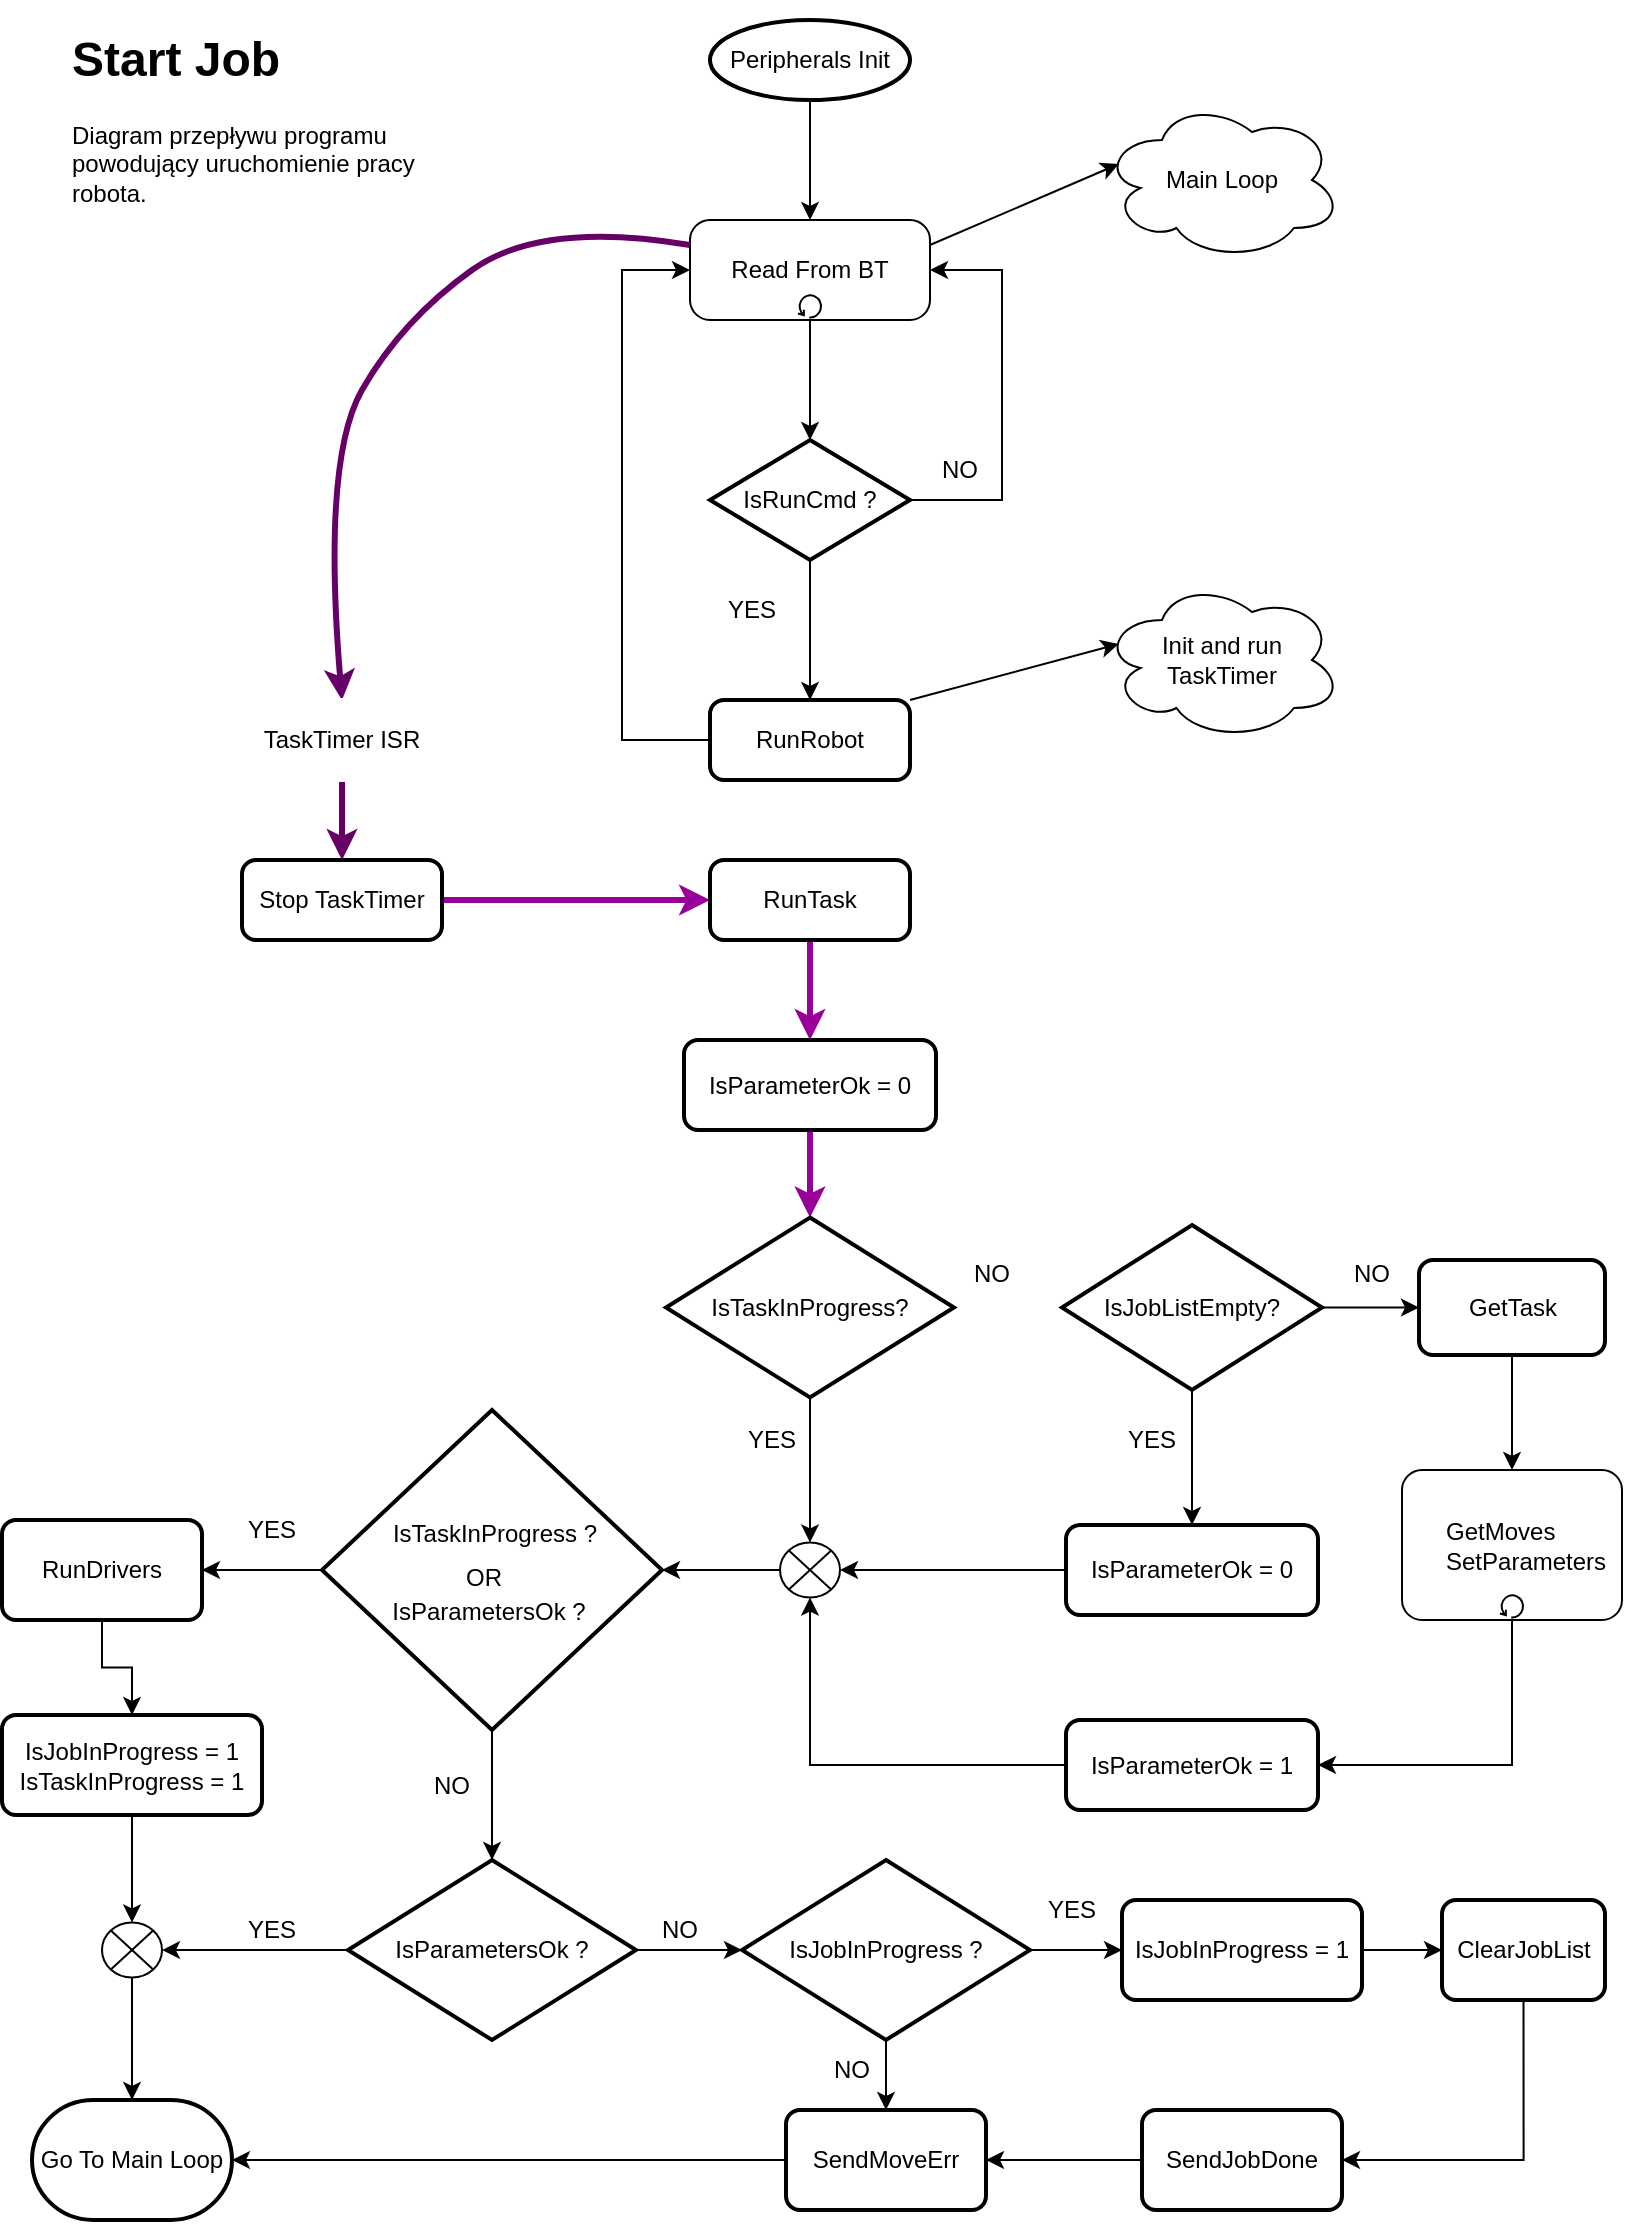 <mxfile version="20.2.3" type="device"><diagram id="4WzZaKZJ-6dsWtD7cE_4" name="Strona-1"><mxGraphModel dx="1410" dy="1042" grid="1" gridSize="10" guides="1" tooltips="1" connect="1" arrows="1" fold="1" page="1" pageScale="1" pageWidth="827" pageHeight="1169" math="0" shadow="0"><root><mxCell id="0"/><mxCell id="1" parent="0"/><mxCell id="jFLSDeMe10YX1U5kNGFa-3" value="&lt;h1&gt;Start Job&lt;/h1&gt;&lt;p&gt;Diagram przepływu programu powodujący uruchomienie pracy robota.&lt;/p&gt;" style="text;html=1;strokeColor=none;fillColor=none;spacing=5;spacingTop=-20;whiteSpace=wrap;overflow=hidden;rounded=0;" parent="1" vertex="1"><mxGeometry x="40" y="30" width="190" height="100" as="geometry"/></mxCell><mxCell id="jFLSDeMe10YX1U5kNGFa-32" value="" style="edgeStyle=orthogonalEdgeStyle;rounded=0;orthogonalLoop=1;jettySize=auto;html=1;" parent="1" source="jFLSDeMe10YX1U5kNGFa-8" target="jFLSDeMe10YX1U5kNGFa-31" edge="1"><mxGeometry relative="1" as="geometry"/></mxCell><mxCell id="jFLSDeMe10YX1U5kNGFa-8" value="Peripherals Init" style="strokeWidth=2;html=1;shape=mxgraph.flowchart.start_1;whiteSpace=wrap;" parent="1" vertex="1"><mxGeometry x="364" y="30" width="100" height="40" as="geometry"/></mxCell><mxCell id="jFLSDeMe10YX1U5kNGFa-41" style="edgeStyle=orthogonalEdgeStyle;rounded=0;orthogonalLoop=1;jettySize=auto;html=1;exitX=0;exitY=0.5;exitDx=0;exitDy=0;entryX=0;entryY=0.5;entryDx=0;entryDy=0;entryPerimeter=0;" parent="1" source="jFLSDeMe10YX1U5kNGFa-9" target="jFLSDeMe10YX1U5kNGFa-31" edge="1"><mxGeometry relative="1" as="geometry"><Array as="points"><mxPoint x="320" y="390"/><mxPoint x="320" y="155"/></Array></mxGeometry></mxCell><mxCell id="jFLSDeMe10YX1U5kNGFa-9" value="RunRobot" style="rounded=1;whiteSpace=wrap;html=1;absoluteArcSize=1;arcSize=14;strokeWidth=2;" parent="1" vertex="1"><mxGeometry x="364" y="370" width="100" height="40" as="geometry"/></mxCell><mxCell id="jFLSDeMe10YX1U5kNGFa-34" style="edgeStyle=orthogonalEdgeStyle;rounded=0;orthogonalLoop=1;jettySize=auto;html=1;exitX=1;exitY=0.5;exitDx=0;exitDy=0;exitPerimeter=0;entryX=1;entryY=0.5;entryDx=0;entryDy=0;entryPerimeter=0;" parent="1" source="jFLSDeMe10YX1U5kNGFa-21" target="jFLSDeMe10YX1U5kNGFa-31" edge="1"><mxGeometry relative="1" as="geometry"><Array as="points"><mxPoint x="510" y="270"/><mxPoint x="510" y="155"/></Array></mxGeometry></mxCell><mxCell id="jFLSDeMe10YX1U5kNGFa-40" value="" style="edgeStyle=orthogonalEdgeStyle;rounded=0;orthogonalLoop=1;jettySize=auto;html=1;" parent="1" source="jFLSDeMe10YX1U5kNGFa-21" target="jFLSDeMe10YX1U5kNGFa-9" edge="1"><mxGeometry relative="1" as="geometry"/></mxCell><mxCell id="jFLSDeMe10YX1U5kNGFa-21" value="IsRunCmd ?" style="strokeWidth=2;html=1;shape=mxgraph.flowchart.decision;whiteSpace=wrap;" parent="1" vertex="1"><mxGeometry x="364" y="240" width="100" height="60" as="geometry"/></mxCell><mxCell id="jFLSDeMe10YX1U5kNGFa-33" value="" style="edgeStyle=orthogonalEdgeStyle;rounded=0;orthogonalLoop=1;jettySize=auto;html=1;" parent="1" source="jFLSDeMe10YX1U5kNGFa-31" target="jFLSDeMe10YX1U5kNGFa-21" edge="1"><mxGeometry relative="1" as="geometry"/></mxCell><mxCell id="jFLSDeMe10YX1U5kNGFa-31" value="Read From BT" style="points=[[0.25,0,0],[0.5,0,0],[0.75,0,0],[1,0.25,0],[1,0.5,0],[1,0.75,0],[0.75,1,0],[0.5,1,0],[0.25,1,0],[0,0.75,0],[0,0.5,0],[0,0.25,0]];shape=mxgraph.bpmn.task;whiteSpace=wrap;rectStyle=rounded;size=10;taskMarker=abstract;isLoopStandard=1;" parent="1" vertex="1"><mxGeometry x="354" y="130" width="120" height="50" as="geometry"/></mxCell><mxCell id="jFLSDeMe10YX1U5kNGFa-35" value="NO" style="text;html=1;strokeColor=none;fillColor=none;align=center;verticalAlign=middle;whiteSpace=wrap;rounded=0;" parent="1" vertex="1"><mxGeometry x="474" y="240" width="30" height="30" as="geometry"/></mxCell><mxCell id="jFLSDeMe10YX1U5kNGFa-37" value="YES" style="text;html=1;strokeColor=none;fillColor=none;align=center;verticalAlign=middle;whiteSpace=wrap;rounded=0;" parent="1" vertex="1"><mxGeometry x="370" y="310" width="30" height="30" as="geometry"/></mxCell><mxCell id="jFLSDeMe10YX1U5kNGFa-43" value="Main Loop" style="ellipse;shape=cloud;whiteSpace=wrap;html=1;" parent="1" vertex="1"><mxGeometry x="560" y="70" width="120" height="80" as="geometry"/></mxCell><mxCell id="jFLSDeMe10YX1U5kNGFa-46" value="Init and run TaskTimer" style="ellipse;shape=cloud;whiteSpace=wrap;html=1;" parent="1" vertex="1"><mxGeometry x="560" y="310" width="120" height="80" as="geometry"/></mxCell><mxCell id="jFLSDeMe10YX1U5kNGFa-47" value="" style="endArrow=classic;html=1;rounded=0;exitX=1;exitY=0;exitDx=0;exitDy=0;entryX=0.07;entryY=0.4;entryDx=0;entryDy=0;entryPerimeter=0;" parent="1" source="jFLSDeMe10YX1U5kNGFa-9" target="jFLSDeMe10YX1U5kNGFa-46" edge="1"><mxGeometry width="50" height="50" relative="1" as="geometry"><mxPoint x="400" y="300" as="sourcePoint"/><mxPoint x="450" y="250" as="targetPoint"/></mxGeometry></mxCell><mxCell id="jFLSDeMe10YX1U5kNGFa-48" value="" style="endArrow=classic;html=1;rounded=0;entryX=0.07;entryY=0.4;entryDx=0;entryDy=0;entryPerimeter=0;exitX=1;exitY=0.25;exitDx=0;exitDy=0;exitPerimeter=0;" parent="1" source="jFLSDeMe10YX1U5kNGFa-31" target="jFLSDeMe10YX1U5kNGFa-43" edge="1"><mxGeometry width="50" height="50" relative="1" as="geometry"><mxPoint x="400" y="300" as="sourcePoint"/><mxPoint x="450" y="250" as="targetPoint"/></mxGeometry></mxCell><mxCell id="jFLSDeMe10YX1U5kNGFa-49" value="" style="curved=1;endArrow=classic;html=1;rounded=0;strokeWidth=3;strokeColor=#660066;exitX=0;exitY=0.25;exitDx=0;exitDy=0;exitPerimeter=0;entryX=0.5;entryY=0;entryDx=0;entryDy=0;" parent="1" source="jFLSDeMe10YX1U5kNGFa-31" target="jFLSDeMe10YX1U5kNGFa-50" edge="1"><mxGeometry width="50" height="50" relative="1" as="geometry"><mxPoint x="170" y="300" as="sourcePoint"/><mxPoint x="110" y="360" as="targetPoint"/><Array as="points"><mxPoint x="280" y="130"/><mxPoint x="210" y="180"/><mxPoint x="170" y="250"/></Array></mxGeometry></mxCell><mxCell id="jFLSDeMe10YX1U5kNGFa-53" value="" style="edgeStyle=orthogonalEdgeStyle;rounded=0;orthogonalLoop=1;jettySize=auto;html=1;strokeColor=#660066;strokeWidth=3;" parent="1" source="jFLSDeMe10YX1U5kNGFa-50" target="jFLSDeMe10YX1U5kNGFa-52" edge="1"><mxGeometry relative="1" as="geometry"/></mxCell><mxCell id="jFLSDeMe10YX1U5kNGFa-50" value="TaskTimer ISR" style="rounded=1;whiteSpace=wrap;html=1;absoluteArcSize=1;arcSize=14;strokeWidth=2;strokeColor=#FFFFFF;" parent="1" vertex="1"><mxGeometry x="130" y="370" width="100" height="40" as="geometry"/></mxCell><mxCell id="jFLSDeMe10YX1U5kNGFa-55" value="" style="edgeStyle=orthogonalEdgeStyle;rounded=0;orthogonalLoop=1;jettySize=auto;html=1;strokeColor=#990099;strokeWidth=3;" parent="1" source="jFLSDeMe10YX1U5kNGFa-52" target="jFLSDeMe10YX1U5kNGFa-54" edge="1"><mxGeometry relative="1" as="geometry"/></mxCell><mxCell id="jFLSDeMe10YX1U5kNGFa-52" value="Stop TaskTimer" style="rounded=1;whiteSpace=wrap;html=1;absoluteArcSize=1;arcSize=14;strokeWidth=2;" parent="1" vertex="1"><mxGeometry x="130" y="450" width="100" height="40" as="geometry"/></mxCell><mxCell id="jFLSDeMe10YX1U5kNGFa-59" value="" style="edgeStyle=orthogonalEdgeStyle;rounded=0;orthogonalLoop=1;jettySize=auto;html=1;strokeColor=#990099;strokeWidth=3;" parent="1" source="jFLSDeMe10YX1U5kNGFa-54" target="jFLSDeMe10YX1U5kNGFa-56" edge="1"><mxGeometry relative="1" as="geometry"/></mxCell><mxCell id="jFLSDeMe10YX1U5kNGFa-54" value="RunTask" style="rounded=1;whiteSpace=wrap;html=1;absoluteArcSize=1;arcSize=14;strokeWidth=2;" parent="1" vertex="1"><mxGeometry x="364" y="450" width="100" height="40" as="geometry"/></mxCell><mxCell id="jFLSDeMe10YX1U5kNGFa-60" value="" style="edgeStyle=orthogonalEdgeStyle;rounded=0;orthogonalLoop=1;jettySize=auto;html=1;strokeColor=#990099;strokeWidth=3;" parent="1" source="jFLSDeMe10YX1U5kNGFa-56" target="jFLSDeMe10YX1U5kNGFa-58" edge="1"><mxGeometry relative="1" as="geometry"/></mxCell><mxCell id="jFLSDeMe10YX1U5kNGFa-56" value="IsParameterOk = 0" style="rounded=1;whiteSpace=wrap;html=1;absoluteArcSize=1;arcSize=14;strokeWidth=2;" parent="1" vertex="1"><mxGeometry x="351" y="540" width="126" height="45" as="geometry"/></mxCell><mxCell id="jFLSDeMe10YX1U5kNGFa-85" style="edgeStyle=orthogonalEdgeStyle;rounded=0;orthogonalLoop=1;jettySize=auto;html=1;exitX=1;exitY=0.5;exitDx=0;exitDy=0;exitPerimeter=0;entryX=0;entryY=0.5;entryDx=0;entryDy=0;fontSize=8;strokeColor=#FFFFFF;strokeWidth=1;entryPerimeter=0;" parent="1" source="jFLSDeMe10YX1U5kNGFa-58" edge="1" target="jFLSDeMe10YX1U5kNGFa-90"><mxGeometry relative="1" as="geometry"><mxPoint x="570" y="670" as="targetPoint"/></mxGeometry></mxCell><mxCell id="rgOW9wbytvJ-8FVcMt_f-15" style="edgeStyle=orthogonalEdgeStyle;rounded=0;orthogonalLoop=1;jettySize=auto;html=1;exitX=0.5;exitY=1;exitDx=0;exitDy=0;exitPerimeter=0;entryX=0.5;entryY=0;entryDx=0;entryDy=0;entryPerimeter=0;" edge="1" parent="1" source="jFLSDeMe10YX1U5kNGFa-58" target="rgOW9wbytvJ-8FVcMt_f-13"><mxGeometry relative="1" as="geometry"/></mxCell><mxCell id="jFLSDeMe10YX1U5kNGFa-58" value="IsTaskInProgress?" style="strokeWidth=2;html=1;shape=mxgraph.flowchart.decision;whiteSpace=wrap;" parent="1" vertex="1"><mxGeometry x="342" y="628.75" width="144" height="90" as="geometry"/></mxCell><mxCell id="jFLSDeMe10YX1U5kNGFa-62" value="NO" style="text;html=1;strokeColor=none;fillColor=none;align=center;verticalAlign=middle;whiteSpace=wrap;rounded=0;" parent="1" vertex="1"><mxGeometry x="490" y="642" width="30" height="30" as="geometry"/></mxCell><mxCell id="rgOW9wbytvJ-8FVcMt_f-8" value="" style="edgeStyle=orthogonalEdgeStyle;rounded=0;orthogonalLoop=1;jettySize=auto;html=1;" edge="1" parent="1" source="jFLSDeMe10YX1U5kNGFa-89" target="jFLSDeMe10YX1U5kNGFa-92"><mxGeometry relative="1" as="geometry"/></mxCell><mxCell id="jFLSDeMe10YX1U5kNGFa-89" value="&lt;font style=&quot;font-size: 12px;&quot;&gt;GetTask&lt;/font&gt;" style="rounded=1;whiteSpace=wrap;html=1;absoluteArcSize=1;arcSize=14;strokeWidth=2;" parent="1" vertex="1"><mxGeometry x="718.5" y="650" width="93" height="47.5" as="geometry"/></mxCell><mxCell id="rgOW9wbytvJ-8FVcMt_f-2" style="edgeStyle=orthogonalEdgeStyle;rounded=0;orthogonalLoop=1;jettySize=auto;html=1;exitX=1;exitY=0.5;exitDx=0;exitDy=0;exitPerimeter=0;entryX=0;entryY=0.5;entryDx=0;entryDy=0;" edge="1" parent="1" source="jFLSDeMe10YX1U5kNGFa-90" target="jFLSDeMe10YX1U5kNGFa-89"><mxGeometry relative="1" as="geometry"/></mxCell><mxCell id="rgOW9wbytvJ-8FVcMt_f-6" value="" style="edgeStyle=orthogonalEdgeStyle;rounded=0;orthogonalLoop=1;jettySize=auto;html=1;" edge="1" parent="1" source="jFLSDeMe10YX1U5kNGFa-90" target="rgOW9wbytvJ-8FVcMt_f-3"><mxGeometry relative="1" as="geometry"/></mxCell><mxCell id="jFLSDeMe10YX1U5kNGFa-90" value="&lt;font style=&quot;font-size: 12px;&quot;&gt;IsJobListEmpty?&lt;/font&gt;" style="strokeWidth=2;html=1;shape=mxgraph.flowchart.decision;whiteSpace=wrap;" parent="1" vertex="1"><mxGeometry x="540" y="632.5" width="130" height="82.5" as="geometry"/></mxCell><mxCell id="rgOW9wbytvJ-8FVcMt_f-9" style="edgeStyle=orthogonalEdgeStyle;rounded=0;orthogonalLoop=1;jettySize=auto;html=1;exitX=0.5;exitY=1;exitDx=0;exitDy=0;exitPerimeter=0;entryX=1;entryY=0.5;entryDx=0;entryDy=0;" edge="1" parent="1" source="jFLSDeMe10YX1U5kNGFa-92" target="rgOW9wbytvJ-8FVcMt_f-4"><mxGeometry relative="1" as="geometry"/></mxCell><mxCell id="jFLSDeMe10YX1U5kNGFa-92" value="      GetMoves                SetParameters" style="points=[[0.25,0,0],[0.5,0,0],[0.75,0,0],[1,0.25,0],[1,0.5,0],[1,0.75,0],[0.75,1,0],[0.5,1,0],[0.25,1,0],[0,0.75,0],[0,0.5,0],[0,0.25,0]];shape=mxgraph.bpmn.task;whiteSpace=wrap;rectStyle=rounded;size=10;taskMarker=abstract;isLoopStandard=1;fontSize=12;align=left;" parent="1" vertex="1"><mxGeometry x="710" y="755" width="110" height="75" as="geometry"/></mxCell><mxCell id="rgOW9wbytvJ-8FVcMt_f-1" value="NO" style="text;html=1;strokeColor=none;fillColor=none;align=center;verticalAlign=middle;whiteSpace=wrap;rounded=0;" vertex="1" parent="1"><mxGeometry x="680" y="642" width="30" height="30" as="geometry"/></mxCell><mxCell id="rgOW9wbytvJ-8FVcMt_f-14" style="edgeStyle=orthogonalEdgeStyle;rounded=0;orthogonalLoop=1;jettySize=auto;html=1;exitX=0;exitY=0.5;exitDx=0;exitDy=0;entryX=1;entryY=0.5;entryDx=0;entryDy=0;entryPerimeter=0;" edge="1" parent="1" source="rgOW9wbytvJ-8FVcMt_f-3" target="rgOW9wbytvJ-8FVcMt_f-13"><mxGeometry relative="1" as="geometry"/></mxCell><mxCell id="rgOW9wbytvJ-8FVcMt_f-3" value="IsParameterOk = 0" style="rounded=1;whiteSpace=wrap;html=1;absoluteArcSize=1;arcSize=14;strokeWidth=2;" vertex="1" parent="1"><mxGeometry x="542" y="782.5" width="126" height="45" as="geometry"/></mxCell><mxCell id="rgOW9wbytvJ-8FVcMt_f-16" style="edgeStyle=orthogonalEdgeStyle;rounded=0;orthogonalLoop=1;jettySize=auto;html=1;exitX=0;exitY=0.5;exitDx=0;exitDy=0;entryX=0.5;entryY=1;entryDx=0;entryDy=0;entryPerimeter=0;" edge="1" parent="1" source="rgOW9wbytvJ-8FVcMt_f-4" target="rgOW9wbytvJ-8FVcMt_f-13"><mxGeometry relative="1" as="geometry"/></mxCell><mxCell id="rgOW9wbytvJ-8FVcMt_f-4" value="IsParameterOk = 1" style="rounded=1;whiteSpace=wrap;html=1;absoluteArcSize=1;arcSize=14;strokeWidth=2;" vertex="1" parent="1"><mxGeometry x="542" y="880" width="126" height="45" as="geometry"/></mxCell><mxCell id="rgOW9wbytvJ-8FVcMt_f-27" style="edgeStyle=orthogonalEdgeStyle;rounded=0;orthogonalLoop=1;jettySize=auto;html=1;exitX=0;exitY=0.5;exitDx=0;exitDy=0;exitPerimeter=0;entryX=1;entryY=0.5;entryDx=0;entryDy=0;entryPerimeter=0;" edge="1" parent="1" source="rgOW9wbytvJ-8FVcMt_f-13" target="rgOW9wbytvJ-8FVcMt_f-17"><mxGeometry relative="1" as="geometry"/></mxCell><mxCell id="rgOW9wbytvJ-8FVcMt_f-13" value="" style="verticalLabelPosition=bottom;verticalAlign=top;html=1;shape=mxgraph.flowchart.or;" vertex="1" parent="1"><mxGeometry x="399" y="791.25" width="30" height="27.5" as="geometry"/></mxCell><mxCell id="rgOW9wbytvJ-8FVcMt_f-20" value="YES" style="text;html=1;strokeColor=none;fillColor=none;align=center;verticalAlign=middle;whiteSpace=wrap;rounded=0;" vertex="1" parent="1"><mxGeometry x="570" y="725" width="30" height="30" as="geometry"/></mxCell><mxCell id="rgOW9wbytvJ-8FVcMt_f-21" value="YES" style="text;html=1;strokeColor=none;fillColor=none;align=center;verticalAlign=middle;whiteSpace=wrap;rounded=0;" vertex="1" parent="1"><mxGeometry x="380" y="725" width="30" height="30" as="geometry"/></mxCell><mxCell id="rgOW9wbytvJ-8FVcMt_f-26" value="" style="group" vertex="1" connectable="0" parent="1"><mxGeometry x="170" y="725" width="170" height="160" as="geometry"/></mxCell><mxCell id="rgOW9wbytvJ-8FVcMt_f-17" value="" style="strokeWidth=2;html=1;shape=mxgraph.flowchart.decision;whiteSpace=wrap;" vertex="1" parent="rgOW9wbytvJ-8FVcMt_f-26"><mxGeometry width="170" height="160" as="geometry"/></mxCell><mxCell id="rgOW9wbytvJ-8FVcMt_f-25" value="" style="group" vertex="1" connectable="0" parent="rgOW9wbytvJ-8FVcMt_f-26"><mxGeometry x="31" y="46.88" width="108" height="68.75" as="geometry"/></mxCell><mxCell id="rgOW9wbytvJ-8FVcMt_f-22" value="IsTaskInProgress ?" style="text;html=1;strokeColor=none;fillColor=none;align=center;verticalAlign=middle;whiteSpace=wrap;rounded=0;" vertex="1" parent="rgOW9wbytvJ-8FVcMt_f-25"><mxGeometry x="3" width="105" height="30" as="geometry"/></mxCell><mxCell id="rgOW9wbytvJ-8FVcMt_f-23" value="IsParametersOk ?" style="text;html=1;strokeColor=none;fillColor=none;align=center;verticalAlign=middle;whiteSpace=wrap;rounded=0;" vertex="1" parent="rgOW9wbytvJ-8FVcMt_f-25"><mxGeometry y="38.75" width="105" height="30" as="geometry"/></mxCell><mxCell id="rgOW9wbytvJ-8FVcMt_f-24" value="OR" style="text;html=1;strokeColor=none;fillColor=none;align=center;verticalAlign=middle;whiteSpace=wrap;rounded=0;" vertex="1" parent="rgOW9wbytvJ-8FVcMt_f-25"><mxGeometry x="20" y="22" width="60" height="30" as="geometry"/></mxCell><mxCell id="rgOW9wbytvJ-8FVcMt_f-32" value="" style="edgeStyle=orthogonalEdgeStyle;rounded=0;orthogonalLoop=1;jettySize=auto;html=1;" edge="1" parent="1" source="rgOW9wbytvJ-8FVcMt_f-28" target="rgOW9wbytvJ-8FVcMt_f-31"><mxGeometry relative="1" as="geometry"/></mxCell><mxCell id="rgOW9wbytvJ-8FVcMt_f-28" value="RunDrivers" style="rounded=1;whiteSpace=wrap;html=1;absoluteArcSize=1;arcSize=14;strokeWidth=2;" vertex="1" parent="1"><mxGeometry x="10" y="780" width="100" height="50" as="geometry"/></mxCell><mxCell id="rgOW9wbytvJ-8FVcMt_f-29" value="" style="edgeStyle=orthogonalEdgeStyle;rounded=0;orthogonalLoop=1;jettySize=auto;html=1;" edge="1" parent="1" source="rgOW9wbytvJ-8FVcMt_f-17" target="rgOW9wbytvJ-8FVcMt_f-28"><mxGeometry relative="1" as="geometry"/></mxCell><mxCell id="rgOW9wbytvJ-8FVcMt_f-30" value="YES" style="text;html=1;strokeColor=none;fillColor=none;align=center;verticalAlign=middle;whiteSpace=wrap;rounded=0;" vertex="1" parent="1"><mxGeometry x="130" y="770" width="30" height="30" as="geometry"/></mxCell><mxCell id="rgOW9wbytvJ-8FVcMt_f-39" value="" style="edgeStyle=orthogonalEdgeStyle;rounded=0;orthogonalLoop=1;jettySize=auto;html=1;" edge="1" parent="1" source="rgOW9wbytvJ-8FVcMt_f-31" target="rgOW9wbytvJ-8FVcMt_f-37"><mxGeometry relative="1" as="geometry"/></mxCell><mxCell id="rgOW9wbytvJ-8FVcMt_f-31" value="IsJobInProgress = 1 IsTaskInProgress = 1" style="rounded=1;whiteSpace=wrap;html=1;absoluteArcSize=1;arcSize=14;strokeWidth=2;align=center;" vertex="1" parent="1"><mxGeometry x="10" y="877.5" width="130" height="50" as="geometry"/></mxCell><mxCell id="rgOW9wbytvJ-8FVcMt_f-38" value="" style="edgeStyle=orthogonalEdgeStyle;rounded=0;orthogonalLoop=1;jettySize=auto;html=1;" edge="1" parent="1" source="rgOW9wbytvJ-8FVcMt_f-33" target="rgOW9wbytvJ-8FVcMt_f-37"><mxGeometry relative="1" as="geometry"/></mxCell><mxCell id="rgOW9wbytvJ-8FVcMt_f-44" value="" style="edgeStyle=orthogonalEdgeStyle;rounded=0;orthogonalLoop=1;jettySize=auto;html=1;" edge="1" parent="1" source="rgOW9wbytvJ-8FVcMt_f-33" target="rgOW9wbytvJ-8FVcMt_f-43"><mxGeometry relative="1" as="geometry"/></mxCell><mxCell id="rgOW9wbytvJ-8FVcMt_f-33" value="IsParametersOk ?" style="strokeWidth=2;html=1;shape=mxgraph.flowchart.decision;whiteSpace=wrap;" vertex="1" parent="1"><mxGeometry x="183" y="950" width="144" height="90" as="geometry"/></mxCell><mxCell id="rgOW9wbytvJ-8FVcMt_f-34" value="" style="edgeStyle=orthogonalEdgeStyle;rounded=0;orthogonalLoop=1;jettySize=auto;html=1;" edge="1" parent="1" source="rgOW9wbytvJ-8FVcMt_f-17" target="rgOW9wbytvJ-8FVcMt_f-33"><mxGeometry relative="1" as="geometry"/></mxCell><mxCell id="rgOW9wbytvJ-8FVcMt_f-35" value="NO" style="text;html=1;strokeColor=none;fillColor=none;align=center;verticalAlign=middle;whiteSpace=wrap;rounded=0;" vertex="1" parent="1"><mxGeometry x="220" y="897.5" width="30" height="30" as="geometry"/></mxCell><mxCell id="rgOW9wbytvJ-8FVcMt_f-36" value="Go To Main Loop" style="strokeWidth=2;html=1;shape=mxgraph.flowchart.terminator;whiteSpace=wrap;" vertex="1" parent="1"><mxGeometry x="25" y="1070" width="100" height="60" as="geometry"/></mxCell><mxCell id="rgOW9wbytvJ-8FVcMt_f-40" value="" style="edgeStyle=orthogonalEdgeStyle;rounded=0;orthogonalLoop=1;jettySize=auto;html=1;" edge="1" parent="1" source="rgOW9wbytvJ-8FVcMt_f-37" target="rgOW9wbytvJ-8FVcMt_f-36"><mxGeometry relative="1" as="geometry"/></mxCell><mxCell id="rgOW9wbytvJ-8FVcMt_f-37" value="" style="verticalLabelPosition=bottom;verticalAlign=top;html=1;shape=mxgraph.flowchart.or;" vertex="1" parent="1"><mxGeometry x="60" y="981.25" width="30" height="27.5" as="geometry"/></mxCell><mxCell id="rgOW9wbytvJ-8FVcMt_f-42" value="YES" style="text;html=1;strokeColor=none;fillColor=none;align=center;verticalAlign=middle;whiteSpace=wrap;rounded=0;" vertex="1" parent="1"><mxGeometry x="130" y="970" width="30" height="30" as="geometry"/></mxCell><mxCell id="rgOW9wbytvJ-8FVcMt_f-47" value="" style="edgeStyle=orthogonalEdgeStyle;rounded=0;orthogonalLoop=1;jettySize=auto;html=1;" edge="1" parent="1" source="rgOW9wbytvJ-8FVcMt_f-43" target="rgOW9wbytvJ-8FVcMt_f-46"><mxGeometry relative="1" as="geometry"/></mxCell><mxCell id="rgOW9wbytvJ-8FVcMt_f-54" value="" style="edgeStyle=orthogonalEdgeStyle;rounded=0;orthogonalLoop=1;jettySize=auto;html=1;" edge="1" parent="1" source="rgOW9wbytvJ-8FVcMt_f-43" target="rgOW9wbytvJ-8FVcMt_f-51"><mxGeometry relative="1" as="geometry"/></mxCell><mxCell id="rgOW9wbytvJ-8FVcMt_f-43" value="IsJobInProgress ?" style="strokeWidth=2;html=1;shape=mxgraph.flowchart.decision;whiteSpace=wrap;" vertex="1" parent="1"><mxGeometry x="380" y="950" width="144" height="90" as="geometry"/></mxCell><mxCell id="rgOW9wbytvJ-8FVcMt_f-45" value="NO" style="text;html=1;strokeColor=none;fillColor=none;align=center;verticalAlign=middle;whiteSpace=wrap;rounded=0;" vertex="1" parent="1"><mxGeometry x="334" y="970" width="30" height="30" as="geometry"/></mxCell><mxCell id="rgOW9wbytvJ-8FVcMt_f-48" style="edgeStyle=orthogonalEdgeStyle;rounded=0;orthogonalLoop=1;jettySize=auto;html=1;exitX=0;exitY=0.5;exitDx=0;exitDy=0;entryX=1;entryY=0.5;entryDx=0;entryDy=0;entryPerimeter=0;" edge="1" parent="1" source="rgOW9wbytvJ-8FVcMt_f-46" target="rgOW9wbytvJ-8FVcMt_f-36"><mxGeometry relative="1" as="geometry"/></mxCell><mxCell id="rgOW9wbytvJ-8FVcMt_f-46" value="SendMoveErr" style="rounded=1;whiteSpace=wrap;html=1;absoluteArcSize=1;arcSize=14;strokeWidth=2;" vertex="1" parent="1"><mxGeometry x="402" y="1075" width="100" height="50" as="geometry"/></mxCell><mxCell id="rgOW9wbytvJ-8FVcMt_f-49" value="NO" style="text;html=1;strokeColor=none;fillColor=none;align=center;verticalAlign=middle;whiteSpace=wrap;rounded=0;" vertex="1" parent="1"><mxGeometry x="420" y="1040" width="30" height="30" as="geometry"/></mxCell><mxCell id="rgOW9wbytvJ-8FVcMt_f-50" value="YES" style="text;html=1;strokeColor=none;fillColor=none;align=center;verticalAlign=middle;whiteSpace=wrap;rounded=0;" vertex="1" parent="1"><mxGeometry x="530" y="960" width="30" height="30" as="geometry"/></mxCell><mxCell id="rgOW9wbytvJ-8FVcMt_f-55" value="" style="edgeStyle=orthogonalEdgeStyle;rounded=0;orthogonalLoop=1;jettySize=auto;html=1;" edge="1" parent="1" source="rgOW9wbytvJ-8FVcMt_f-51" target="rgOW9wbytvJ-8FVcMt_f-52"><mxGeometry relative="1" as="geometry"/></mxCell><mxCell id="rgOW9wbytvJ-8FVcMt_f-51" value="IsJobInProgress = 1" style="rounded=1;whiteSpace=wrap;html=1;absoluteArcSize=1;arcSize=14;strokeWidth=2;" vertex="1" parent="1"><mxGeometry x="570" y="970" width="120" height="50" as="geometry"/></mxCell><mxCell id="rgOW9wbytvJ-8FVcMt_f-57" style="edgeStyle=orthogonalEdgeStyle;rounded=0;orthogonalLoop=1;jettySize=auto;html=1;exitX=0.5;exitY=1;exitDx=0;exitDy=0;entryX=1;entryY=0.5;entryDx=0;entryDy=0;" edge="1" parent="1" source="rgOW9wbytvJ-8FVcMt_f-52" target="rgOW9wbytvJ-8FVcMt_f-53"><mxGeometry relative="1" as="geometry"/></mxCell><mxCell id="rgOW9wbytvJ-8FVcMt_f-52" value="ClearJobList" style="rounded=1;whiteSpace=wrap;html=1;absoluteArcSize=1;arcSize=14;strokeWidth=2;" vertex="1" parent="1"><mxGeometry x="730" y="970" width="81.5" height="50" as="geometry"/></mxCell><mxCell id="rgOW9wbytvJ-8FVcMt_f-56" value="" style="edgeStyle=orthogonalEdgeStyle;rounded=0;orthogonalLoop=1;jettySize=auto;html=1;" edge="1" parent="1" source="rgOW9wbytvJ-8FVcMt_f-53" target="rgOW9wbytvJ-8FVcMt_f-46"><mxGeometry relative="1" as="geometry"/></mxCell><mxCell id="rgOW9wbytvJ-8FVcMt_f-53" value="SendJobDone" style="rounded=1;whiteSpace=wrap;html=1;absoluteArcSize=1;arcSize=14;strokeWidth=2;" vertex="1" parent="1"><mxGeometry x="580" y="1075" width="100" height="50" as="geometry"/></mxCell></root></mxGraphModel></diagram></mxfile>